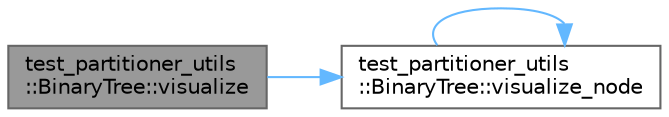 digraph "test_partitioner_utils::BinaryTree::visualize"
{
 // LATEX_PDF_SIZE
  bgcolor="transparent";
  edge [fontname=Helvetica,fontsize=10,labelfontname=Helvetica,labelfontsize=10];
  node [fontname=Helvetica,fontsize=10,shape=box,height=0.2,width=0.4];
  rankdir="LR";
  Node1 [id="Node000001",label="test_partitioner_utils\l::BinaryTree::visualize",height=0.2,width=0.4,color="gray40", fillcolor="grey60", style="filled", fontcolor="black",tooltip=" "];
  Node1 -> Node2 [id="edge1_Node000001_Node000002",color="steelblue1",style="solid",tooltip=" "];
  Node2 [id="Node000002",label="test_partitioner_utils\l::BinaryTree::visualize_node",height=0.2,width=0.4,color="grey40", fillcolor="white", style="filled",URL="$classtest__partitioner__utils_1_1_binary_tree.html#a42d62f5915f7b824100d6dc29063b9dd",tooltip=" "];
  Node2 -> Node2 [id="edge2_Node000002_Node000002",color="steelblue1",style="solid",tooltip=" "];
}

